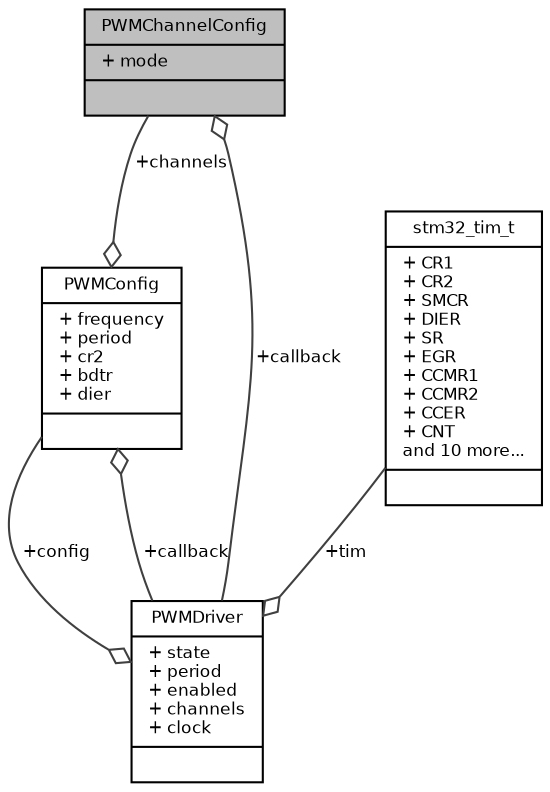 digraph "PWMChannelConfig"
{
  bgcolor="transparent";
  edge [fontname="Helvetica",fontsize="8",labelfontname="Helvetica",labelfontsize="8"];
  node [fontname="Helvetica",fontsize="8",shape=record];
  Node1 [label="{PWMChannelConfig\n|+ mode\l|}",height=0.2,width=0.4,color="black", fillcolor="grey75", style="filled", fontcolor="black"];
  Node2 -> Node1 [color="grey25",fontsize="8",style="solid",label=" +callback" ,arrowhead="odiamond",fontname="Helvetica"];
  Node2 [label="{PWMDriver\n|+ state\l+ period\l+ enabled\l+ channels\l+ clock\l|}",height=0.2,width=0.4,color="black",URL="$struct_p_w_m_driver.html",tooltip="Structure representing a PWM driver. "];
  Node3 -> Node2 [color="grey25",fontsize="8",style="solid",label=" +tim" ,arrowhead="odiamond",fontname="Helvetica"];
  Node3 [label="{stm32_tim_t\n|+ CR1\l+ CR2\l+ SMCR\l+ DIER\l+ SR\l+ EGR\l+ CCMR1\l+ CCMR2\l+ CCER\l+ CNT\land 10 more...\l|}",height=0.2,width=0.4,color="black",URL="$structstm32__tim__t.html",tooltip="STM32 TIM registers block. "];
  Node4 -> Node2 [color="grey25",fontsize="8",style="solid",label=" +config" ,arrowhead="odiamond",fontname="Helvetica"];
  Node4 [label="{PWMConfig\n|+ frequency\l+ period\l+ cr2\l+ bdtr\l+ dier\l|}",height=0.2,width=0.4,color="black",URL="$struct_p_w_m_config.html",tooltip="Type of a PWM driver configuration structure. "];
  Node2 -> Node4 [color="grey25",fontsize="8",style="solid",label=" +callback" ,arrowhead="odiamond",fontname="Helvetica"];
  Node1 -> Node4 [color="grey25",fontsize="8",style="solid",label=" +channels" ,arrowhead="odiamond",fontname="Helvetica"];
}
